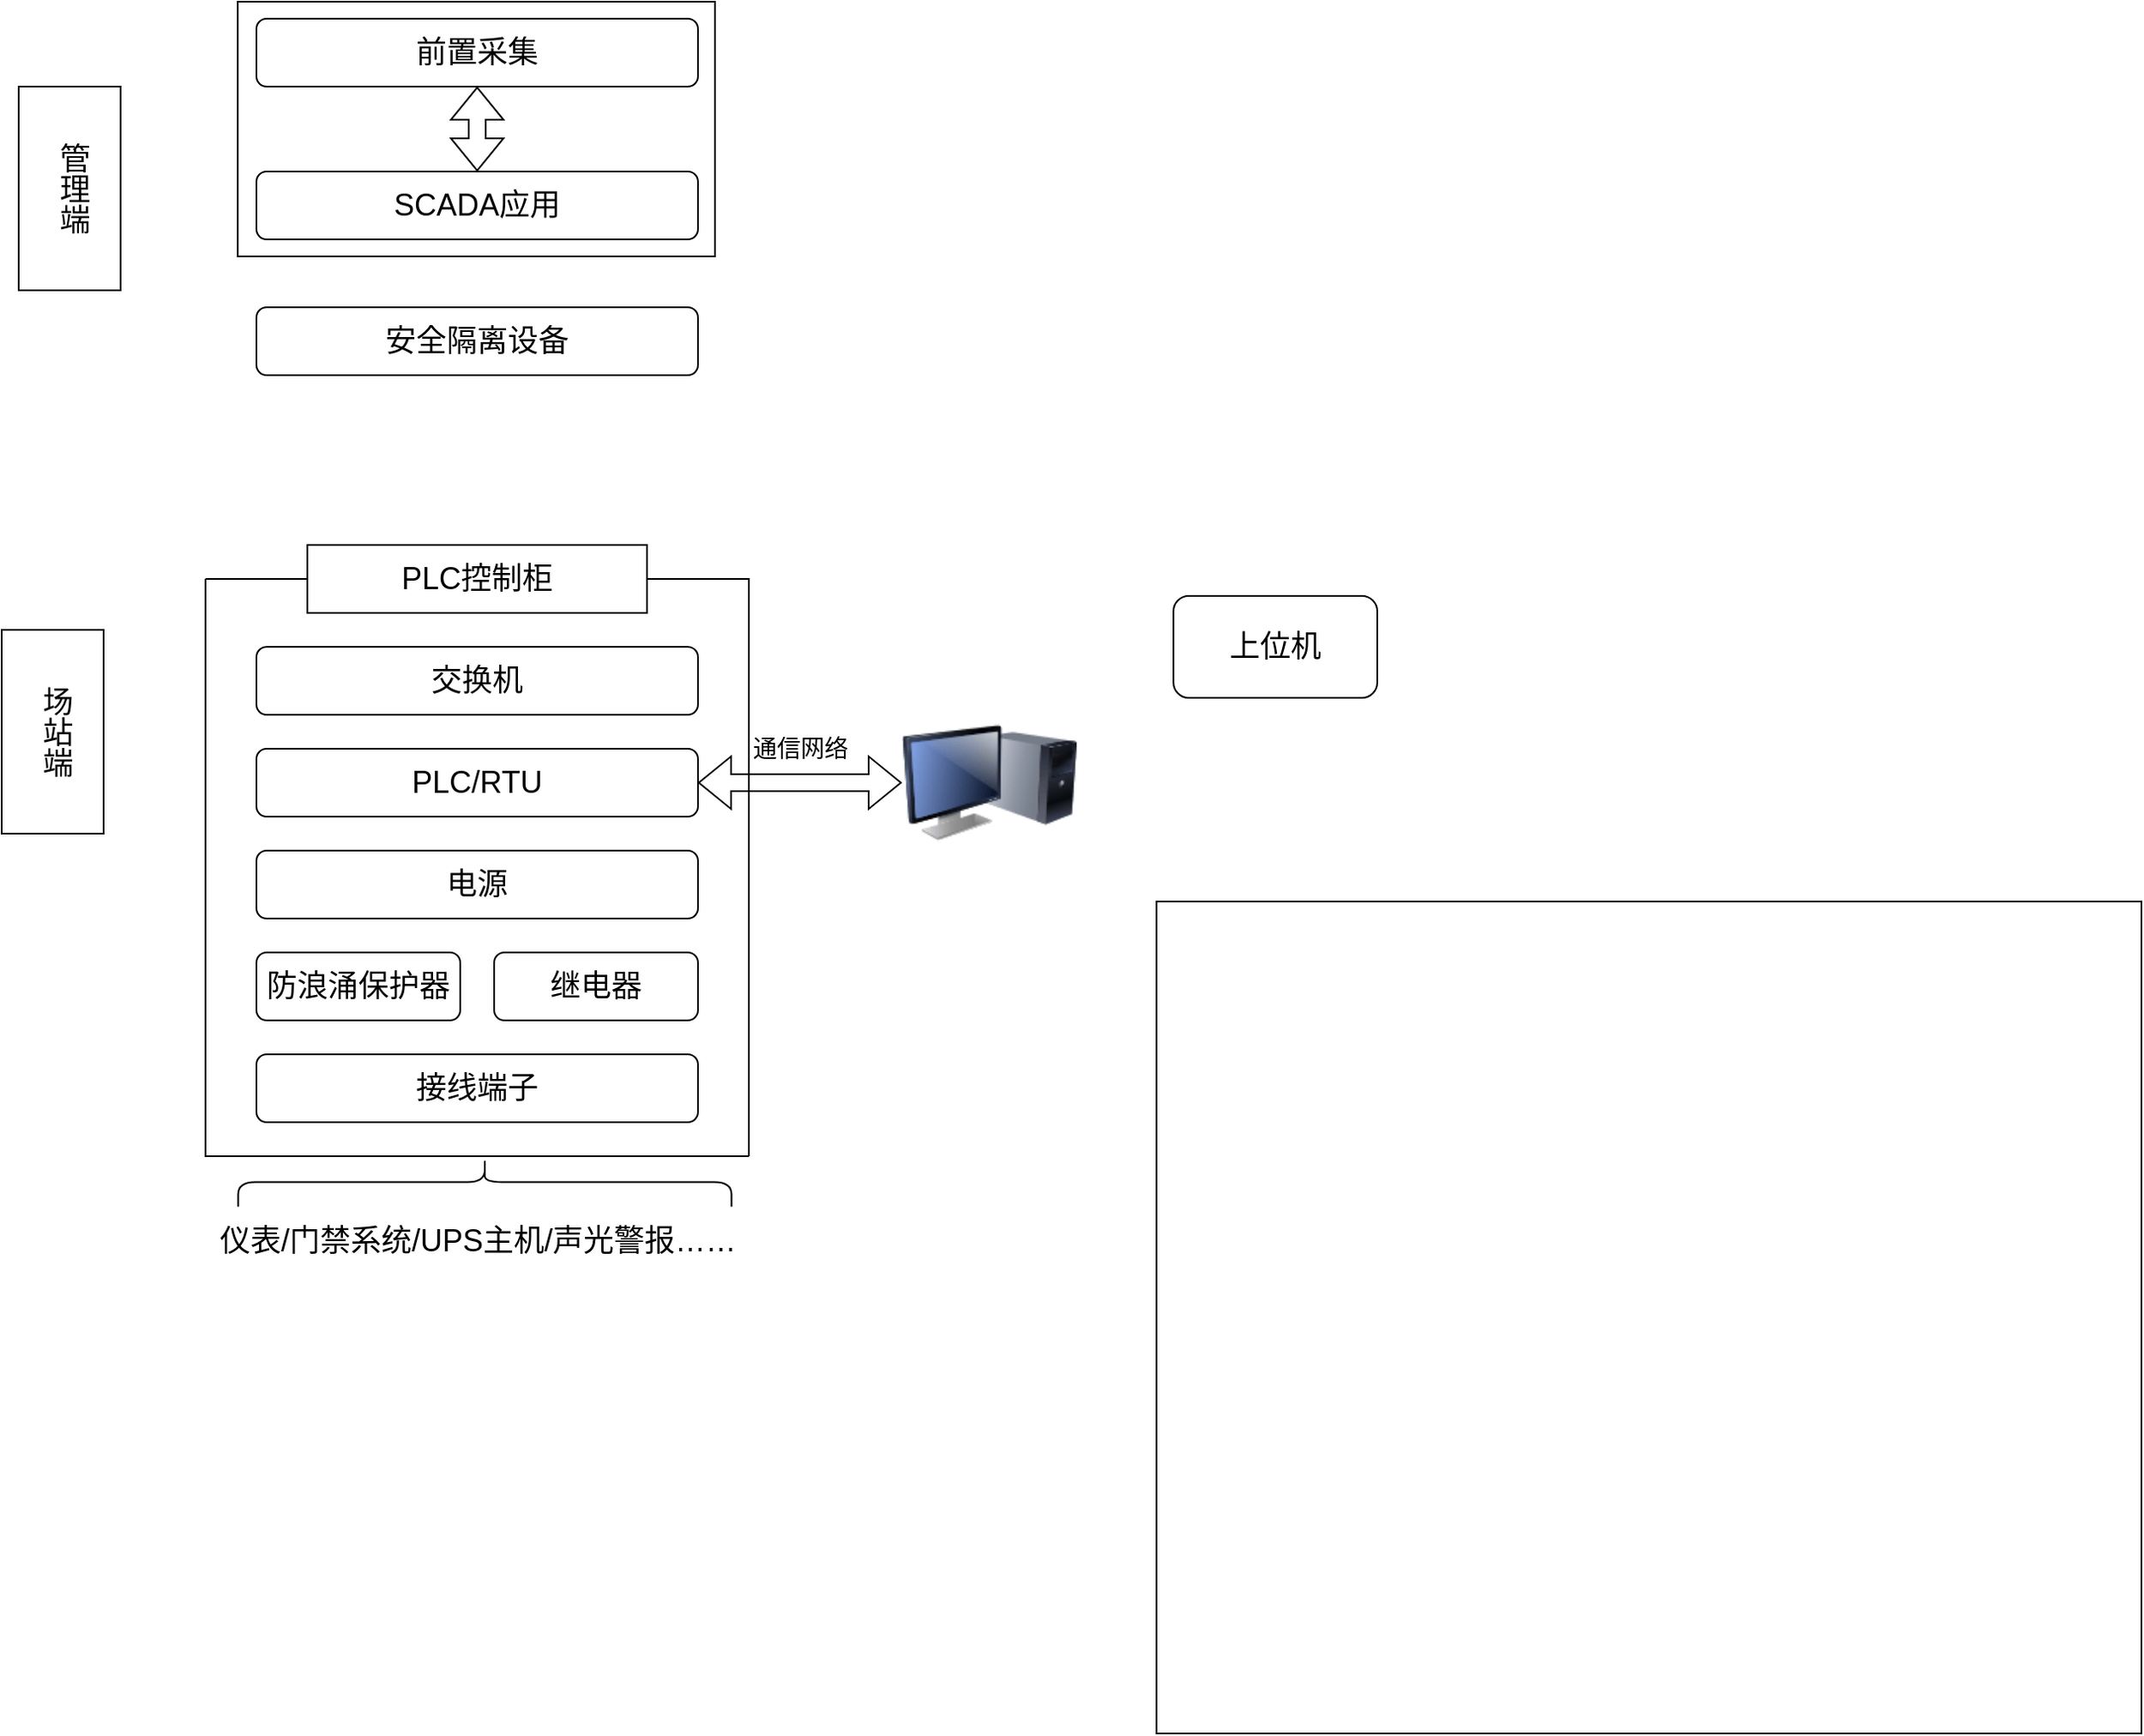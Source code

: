 <mxfile version="24.7.17">
  <diagram name="第 1 页" id="QgNK3eTXXUzqxRTv0S-a">
    <mxGraphModel dx="998" dy="581" grid="1" gridSize="10" guides="1" tooltips="1" connect="1" arrows="1" fold="1" page="1" pageScale="1" pageWidth="827" pageHeight="1169" math="0" shadow="0">
      <root>
        <mxCell id="0" />
        <mxCell id="1" parent="0" />
        <mxCell id="0Bb9e7Ep8R2SE3kqVJWD-30" style="edgeStyle=orthogonalEdgeStyle;rounded=0;orthogonalLoop=1;jettySize=auto;html=1;endArrow=none;endFill=0;" edge="1" parent="1" source="0Bb9e7Ep8R2SE3kqVJWD-5">
          <mxGeometry relative="1" as="geometry">
            <mxPoint x="610" y="800" as="targetPoint" />
            <Array as="points">
              <mxPoint x="610" y="460" />
              <mxPoint x="610" y="800" />
            </Array>
          </mxGeometry>
        </mxCell>
        <mxCell id="0Bb9e7Ep8R2SE3kqVJWD-13" value="" style="rounded=0;whiteSpace=wrap;html=1;" vertex="1" parent="1">
          <mxGeometry x="850" y="650" width="580" height="490" as="geometry" />
        </mxCell>
        <mxCell id="0Bb9e7Ep8R2SE3kqVJWD-4" value="" style="rounded=0;whiteSpace=wrap;html=1;" vertex="1" parent="1">
          <mxGeometry x="309" y="120" width="281" height="150" as="geometry" />
        </mxCell>
        <mxCell id="0Bb9e7Ep8R2SE3kqVJWD-1" value="&lt;font style=&quot;font-size: 18px;&quot;&gt;SCADA应用&lt;/font&gt;" style="rounded=1;whiteSpace=wrap;html=1;" vertex="1" parent="1">
          <mxGeometry x="320" y="220" width="260" height="40" as="geometry" />
        </mxCell>
        <mxCell id="0Bb9e7Ep8R2SE3kqVJWD-2" value="&lt;font style=&quot;font-size: 18px;&quot;&gt;前置采集&lt;/font&gt;" style="rounded=1;whiteSpace=wrap;html=1;" vertex="1" parent="1">
          <mxGeometry x="320" y="130" width="260" height="40" as="geometry" />
        </mxCell>
        <mxCell id="0Bb9e7Ep8R2SE3kqVJWD-3" value="&lt;font style=&quot;font-size: 18px;&quot;&gt;安全隔离设备&lt;/font&gt;" style="rounded=1;whiteSpace=wrap;html=1;" vertex="1" parent="1">
          <mxGeometry x="320" y="300" width="260" height="40" as="geometry" />
        </mxCell>
        <mxCell id="0Bb9e7Ep8R2SE3kqVJWD-29" style="edgeStyle=elbowEdgeStyle;rounded=0;orthogonalLoop=1;jettySize=auto;html=1;elbow=vertical;endArrow=none;endFill=0;" edge="1" parent="1">
          <mxGeometry relative="1" as="geometry">
            <mxPoint x="610" y="800" as="targetPoint" />
            <mxPoint x="290" y="460" as="sourcePoint" />
            <Array as="points">
              <mxPoint x="310" y="800" />
            </Array>
          </mxGeometry>
        </mxCell>
        <mxCell id="0Bb9e7Ep8R2SE3kqVJWD-31" style="edgeStyle=orthogonalEdgeStyle;rounded=0;orthogonalLoop=1;jettySize=auto;html=1;endArrow=none;endFill=0;" edge="1" parent="1" source="0Bb9e7Ep8R2SE3kqVJWD-5">
          <mxGeometry relative="1" as="geometry">
            <mxPoint x="290" y="460" as="targetPoint" />
          </mxGeometry>
        </mxCell>
        <mxCell id="0Bb9e7Ep8R2SE3kqVJWD-5" value="&lt;font style=&quot;font-size: 18px;&quot;&gt;PLC控制柜&lt;/font&gt;" style="rounded=0;whiteSpace=wrap;html=1;" vertex="1" parent="1">
          <mxGeometry x="350" y="440" width="200" height="40" as="geometry" />
        </mxCell>
        <mxCell id="0Bb9e7Ep8R2SE3kqVJWD-7" value="&lt;font style=&quot;font-size: 18px;&quot;&gt;交换机&lt;/font&gt;" style="rounded=1;whiteSpace=wrap;html=1;" vertex="1" parent="1">
          <mxGeometry x="320" y="500" width="260" height="40" as="geometry" />
        </mxCell>
        <mxCell id="0Bb9e7Ep8R2SE3kqVJWD-8" value="&lt;span style=&quot;font-size: 18px;&quot;&gt;PLC/RTU&lt;/span&gt;" style="rounded=1;whiteSpace=wrap;html=1;" vertex="1" parent="1">
          <mxGeometry x="320" y="560" width="260" height="40" as="geometry" />
        </mxCell>
        <mxCell id="0Bb9e7Ep8R2SE3kqVJWD-9" value="&lt;span style=&quot;font-size: 18px;&quot;&gt;电源&lt;/span&gt;" style="rounded=1;whiteSpace=wrap;html=1;" vertex="1" parent="1">
          <mxGeometry x="320" y="620" width="260" height="40" as="geometry" />
        </mxCell>
        <mxCell id="0Bb9e7Ep8R2SE3kqVJWD-10" value="&lt;span style=&quot;font-size: 18px;&quot;&gt;防浪涌保护器&lt;/span&gt;" style="rounded=1;whiteSpace=wrap;html=1;" vertex="1" parent="1">
          <mxGeometry x="320" y="680" width="120" height="40" as="geometry" />
        </mxCell>
        <mxCell id="0Bb9e7Ep8R2SE3kqVJWD-11" value="&lt;span style=&quot;font-size: 18px;&quot;&gt;继电器&lt;/span&gt;" style="rounded=1;whiteSpace=wrap;html=1;" vertex="1" parent="1">
          <mxGeometry x="460" y="680" width="120" height="40" as="geometry" />
        </mxCell>
        <mxCell id="0Bb9e7Ep8R2SE3kqVJWD-12" value="&lt;span style=&quot;font-size: 18px;&quot;&gt;接线端子&lt;/span&gt;" style="rounded=1;whiteSpace=wrap;html=1;" vertex="1" parent="1">
          <mxGeometry x="320" y="740" width="260" height="40" as="geometry" />
        </mxCell>
        <mxCell id="0Bb9e7Ep8R2SE3kqVJWD-14" value="&lt;span style=&quot;font-size: 18px;&quot;&gt;上位机&lt;/span&gt;" style="rounded=1;whiteSpace=wrap;html=1;" vertex="1" parent="1">
          <mxGeometry x="860" y="470" width="120" height="60" as="geometry" />
        </mxCell>
        <mxCell id="0Bb9e7Ep8R2SE3kqVJWD-20" value="" style="shape=flexArrow;endArrow=classic;startArrow=classic;html=1;rounded=0;entryX=0.5;entryY=1;entryDx=0;entryDy=0;" edge="1" parent="1" target="0Bb9e7Ep8R2SE3kqVJWD-2">
          <mxGeometry width="100" height="100" relative="1" as="geometry">
            <mxPoint x="450" y="220" as="sourcePoint" />
            <mxPoint x="450" y="180" as="targetPoint" />
          </mxGeometry>
        </mxCell>
        <mxCell id="0Bb9e7Ep8R2SE3kqVJWD-21" value="" style="shape=curlyBracket;whiteSpace=wrap;html=1;rounded=1;flipH=1;labelPosition=right;verticalLabelPosition=middle;align=left;verticalAlign=middle;rotation=-90;" vertex="1" parent="1">
          <mxGeometry x="440" y="670" width="29" height="290.5" as="geometry" />
        </mxCell>
        <mxCell id="0Bb9e7Ep8R2SE3kqVJWD-22" value="" style="image;html=1;image=img/lib/clip_art/computers/Monitor_Tower_128x128.png" vertex="1" parent="1">
          <mxGeometry x="700" y="537.5" width="103" height="85" as="geometry" />
        </mxCell>
        <mxCell id="0Bb9e7Ep8R2SE3kqVJWD-23" value="&lt;font style=&quot;font-size: 18px;&quot;&gt;仪表/门禁系统/UPS主机/声光警报……&lt;/font&gt;" style="text;html=1;align=center;verticalAlign=middle;resizable=0;points=[];autosize=1;strokeColor=none;fillColor=none;" vertex="1" parent="1">
          <mxGeometry x="284.5" y="830" width="330" height="40" as="geometry" />
        </mxCell>
        <mxCell id="0Bb9e7Ep8R2SE3kqVJWD-24" value="&lt;div style=&quot;&quot;&gt;&lt;span style=&quot;font-size: 18px; background-color: initial;&quot;&gt;管理端&lt;/span&gt;&lt;/div&gt;" style="rounded=0;whiteSpace=wrap;html=1;align=center;textDirection=vertical-lr;" vertex="1" parent="1">
          <mxGeometry x="180" y="170" width="60" height="120" as="geometry" />
        </mxCell>
        <mxCell id="0Bb9e7Ep8R2SE3kqVJWD-25" value="&lt;div style=&quot;&quot;&gt;&lt;span style=&quot;font-size: 18px; background-color: initial;&quot;&gt;场站端&lt;/span&gt;&lt;/div&gt;" style="rounded=0;whiteSpace=wrap;html=1;align=center;textDirection=vertical-lr;" vertex="1" parent="1">
          <mxGeometry x="170" y="490" width="60" height="120" as="geometry" />
        </mxCell>
        <mxCell id="0Bb9e7Ep8R2SE3kqVJWD-26" style="rounded=0;orthogonalLoop=1;jettySize=auto;html=1;entryX=0;entryY=0.5;entryDx=0;entryDy=0;shape=flexArrow;startArrow=block;" edge="1" parent="1" source="0Bb9e7Ep8R2SE3kqVJWD-8" target="0Bb9e7Ep8R2SE3kqVJWD-22">
          <mxGeometry relative="1" as="geometry" />
        </mxCell>
        <mxCell id="0Bb9e7Ep8R2SE3kqVJWD-27" value="&lt;font style=&quot;font-size: 14px;&quot;&gt;通信网络&lt;/font&gt;" style="edgeLabel;html=1;align=center;verticalAlign=middle;resizable=0;points=[];" vertex="1" connectable="0" parent="0Bb9e7Ep8R2SE3kqVJWD-26">
          <mxGeometry x="0.059" y="3" relative="1" as="geometry">
            <mxPoint x="-4" y="-17" as="offset" />
          </mxGeometry>
        </mxCell>
      </root>
    </mxGraphModel>
  </diagram>
</mxfile>
